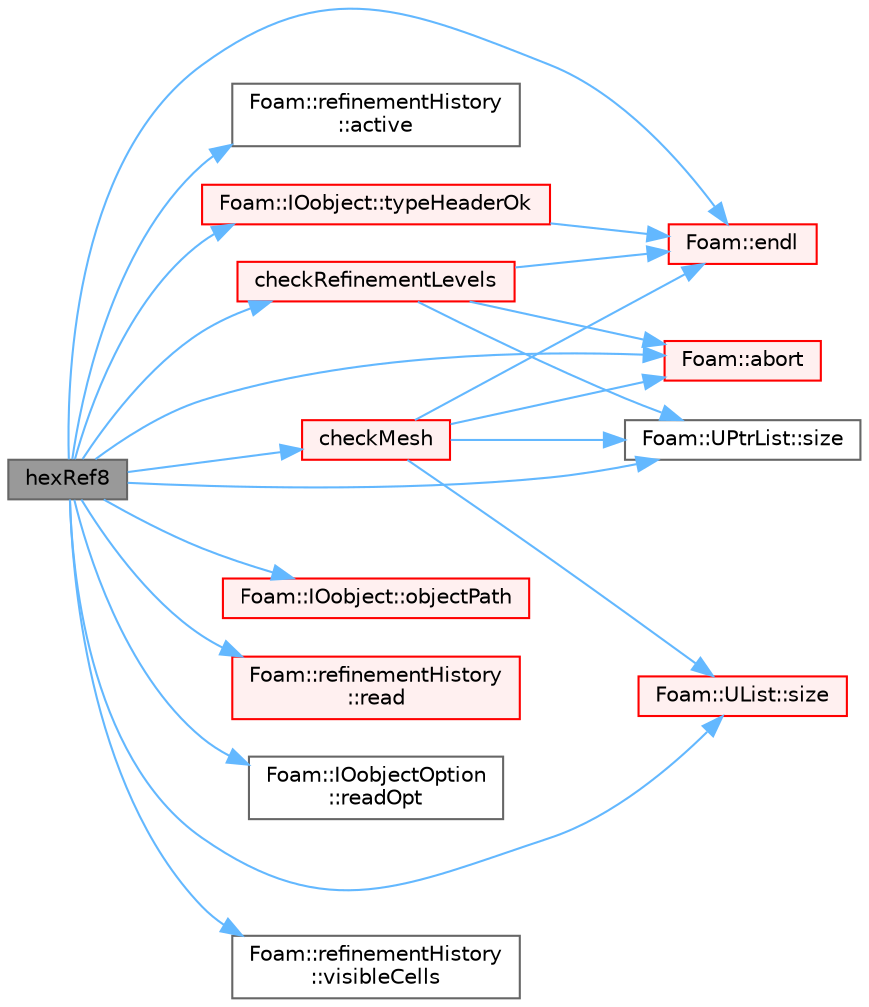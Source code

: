 digraph "hexRef8"
{
 // LATEX_PDF_SIZE
  bgcolor="transparent";
  edge [fontname=Helvetica,fontsize=10,labelfontname=Helvetica,labelfontsize=10];
  node [fontname=Helvetica,fontsize=10,shape=box,height=0.2,width=0.4];
  rankdir="LR";
  Node1 [id="Node000001",label="hexRef8",height=0.2,width=0.4,color="gray40", fillcolor="grey60", style="filled", fontcolor="black",tooltip=" "];
  Node1 -> Node2 [id="edge1_Node000001_Node000002",color="steelblue1",style="solid",tooltip=" "];
  Node2 [id="Node000002",label="Foam::abort",height=0.2,width=0.4,color="red", fillcolor="#FFF0F0", style="filled",URL="$namespaceFoam.html#aa346d711a4494a48e7c8aa9316f24263",tooltip=" "];
  Node1 -> Node4 [id="edge2_Node000001_Node000004",color="steelblue1",style="solid",tooltip=" "];
  Node4 [id="Node000004",label="Foam::refinementHistory\l::active",height=0.2,width=0.4,color="grey40", fillcolor="white", style="filled",URL="$classFoam_1_1refinementHistory.html#ad9735e23cb0888fb98e1c5893aecff7e",tooltip=" "];
  Node1 -> Node5 [id="edge3_Node000001_Node000005",color="steelblue1",style="solid",tooltip=" "];
  Node5 [id="Node000005",label="checkMesh",height=0.2,width=0.4,color="red", fillcolor="#FFF0F0", style="filled",URL="$classFoam_1_1hexRef8.html#a432ff341842268fa21b8363e6b2c45b9",tooltip=" "];
  Node5 -> Node2 [id="edge4_Node000005_Node000002",color="steelblue1",style="solid",tooltip=" "];
  Node5 -> Node6 [id="edge5_Node000005_Node000006",color="steelblue1",style="solid",tooltip=" "];
  Node6 [id="Node000006",label="Foam::endl",height=0.2,width=0.4,color="red", fillcolor="#FFF0F0", style="filled",URL="$namespaceFoam.html#a7d5eca45a323264dc5fe811500ebda47",tooltip=" "];
  Node5 -> Node13 [id="edge6_Node000005_Node000013",color="steelblue1",style="solid",tooltip=" "];
  Node13 [id="Node000013",label="Foam::UPtrList::size",height=0.2,width=0.4,color="grey40", fillcolor="white", style="filled",URL="$classFoam_1_1UPtrList.html#a95603446b248fe1ecf5dc59bcc2eaff0",tooltip=" "];
  Node5 -> Node14 [id="edge7_Node000005_Node000014",color="steelblue1",style="solid",tooltip=" "];
  Node14 [id="Node000014",label="Foam::UList::size",height=0.2,width=0.4,color="red", fillcolor="#FFF0F0", style="filled",URL="$classFoam_1_1UList.html#ac1fc1d9dab324bb1b8452c7aa4813026",tooltip=" "];
  Node1 -> Node26 [id="edge8_Node000001_Node000026",color="steelblue1",style="solid",tooltip=" "];
  Node26 [id="Node000026",label="checkRefinementLevels",height=0.2,width=0.4,color="red", fillcolor="#FFF0F0", style="filled",URL="$classFoam_1_1hexRef8.html#a02570ed86624586145fa5b8bb20a2d12",tooltip=" "];
  Node26 -> Node2 [id="edge9_Node000026_Node000002",color="steelblue1",style="solid",tooltip=" "];
  Node26 -> Node6 [id="edge10_Node000026_Node000006",color="steelblue1",style="solid",tooltip=" "];
  Node26 -> Node13 [id="edge11_Node000026_Node000013",color="steelblue1",style="solid",tooltip=" "];
  Node1 -> Node6 [id="edge12_Node000001_Node000006",color="steelblue1",style="solid",tooltip=" "];
  Node1 -> Node31 [id="edge13_Node000001_Node000031",color="steelblue1",style="solid",tooltip=" "];
  Node31 [id="Node000031",label="Foam::IOobject::objectPath",height=0.2,width=0.4,color="red", fillcolor="#FFF0F0", style="filled",URL="$classFoam_1_1IOobject.html#ae57ab8117f6358ebc8591f6a0176076d",tooltip=" "];
  Node1 -> Node34 [id="edge14_Node000001_Node000034",color="steelblue1",style="solid",tooltip=" "];
  Node34 [id="Node000034",label="Foam::refinementHistory\l::read",height=0.2,width=0.4,color="red", fillcolor="#FFF0F0", style="filled",URL="$classFoam_1_1refinementHistory.html#af816873151ddb0126e98bb2f914d8ed5",tooltip=" "];
  Node1 -> Node37 [id="edge15_Node000001_Node000037",color="steelblue1",style="solid",tooltip=" "];
  Node37 [id="Node000037",label="Foam::IOobjectOption\l::readOpt",height=0.2,width=0.4,color="grey40", fillcolor="white", style="filled",URL="$classFoam_1_1IOobjectOption.html#a52f2d0b4f606b9b6cda660e5ba03b175",tooltip=" "];
  Node1 -> Node13 [id="edge16_Node000001_Node000013",color="steelblue1",style="solid",tooltip=" "];
  Node1 -> Node14 [id="edge17_Node000001_Node000014",color="steelblue1",style="solid",tooltip=" "];
  Node1 -> Node38 [id="edge18_Node000001_Node000038",color="steelblue1",style="solid",tooltip=" "];
  Node38 [id="Node000038",label="Foam::IOobject::typeHeaderOk",height=0.2,width=0.4,color="red", fillcolor="#FFF0F0", style="filled",URL="$classFoam_1_1IOobject.html#a48b9a53e7714e526af3603a0502a83eb",tooltip=" "];
  Node38 -> Node6 [id="edge19_Node000038_Node000006",color="steelblue1",style="solid",tooltip=" "];
  Node1 -> Node47 [id="edge20_Node000001_Node000047",color="steelblue1",style="solid",tooltip=" "];
  Node47 [id="Node000047",label="Foam::refinementHistory\l::visibleCells",height=0.2,width=0.4,color="grey40", fillcolor="white", style="filled",URL="$classFoam_1_1refinementHistory.html#ad63174933769fb9ae1df2a4683d883ba",tooltip=" "];
}

